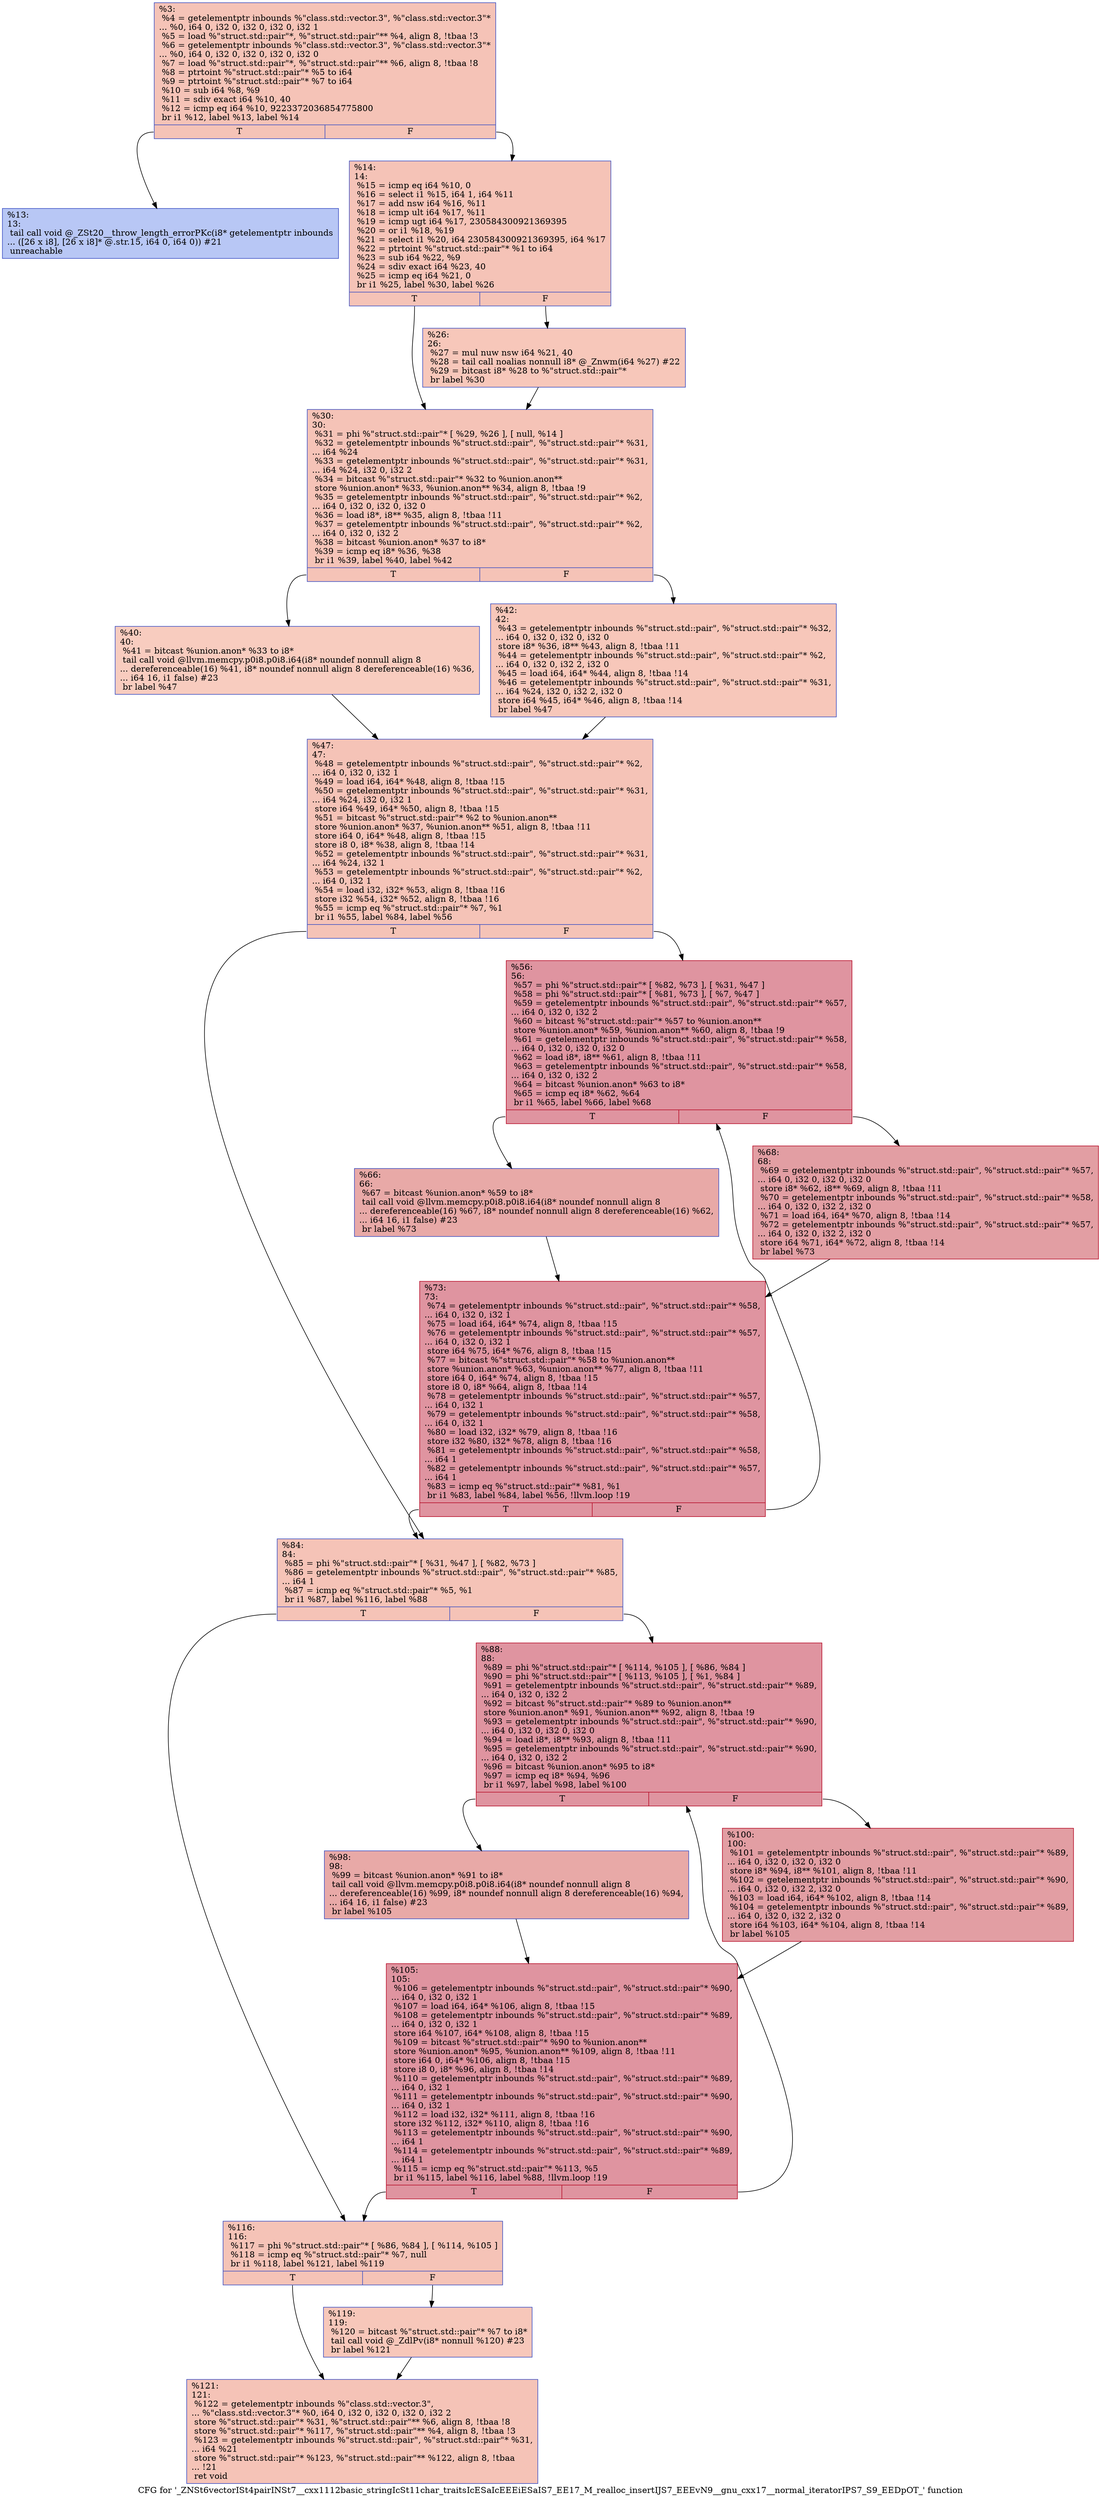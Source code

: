 digraph "CFG for '_ZNSt6vectorISt4pairINSt7__cxx1112basic_stringIcSt11char_traitsIcESaIcEEEiESaIS7_EE17_M_realloc_insertIJS7_EEEvN9__gnu_cxx17__normal_iteratorIPS7_S9_EEDpOT_' function" {
	label="CFG for '_ZNSt6vectorISt4pairINSt7__cxx1112basic_stringIcSt11char_traitsIcESaIcEEEiESaIS7_EE17_M_realloc_insertIJS7_EEEvN9__gnu_cxx17__normal_iteratorIPS7_S9_EEDpOT_' function";

	Node0x56528592a390 [shape=record,color="#3d50c3ff", style=filled, fillcolor="#e8765c70",label="{%3:\l  %4 = getelementptr inbounds %\"class.std::vector.3\", %\"class.std::vector.3\"*\l... %0, i64 0, i32 0, i32 0, i32 0, i32 1\l  %5 = load %\"struct.std::pair\"*, %\"struct.std::pair\"** %4, align 8, !tbaa !3\l  %6 = getelementptr inbounds %\"class.std::vector.3\", %\"class.std::vector.3\"*\l... %0, i64 0, i32 0, i32 0, i32 0, i32 0\l  %7 = load %\"struct.std::pair\"*, %\"struct.std::pair\"** %6, align 8, !tbaa !8\l  %8 = ptrtoint %\"struct.std::pair\"* %5 to i64\l  %9 = ptrtoint %\"struct.std::pair\"* %7 to i64\l  %10 = sub i64 %8, %9\l  %11 = sdiv exact i64 %10, 40\l  %12 = icmp eq i64 %10, 9223372036854775800\l  br i1 %12, label %13, label %14\l|{<s0>T|<s1>F}}"];
	Node0x56528592a390:s0 -> Node0x56528592a500;
	Node0x56528592a390:s1 -> Node0x56528592b1f0;
	Node0x56528592a500 [shape=record,color="#3d50c3ff", style=filled, fillcolor="#5f7fe870",label="{%13:\l13:                                               \l  tail call void @_ZSt20__throw_length_errorPKc(i8* getelementptr inbounds\l... ([26 x i8], [26 x i8]* @.str.15, i64 0, i64 0)) #21\l  unreachable\l}"];
	Node0x56528592b1f0 [shape=record,color="#3d50c3ff", style=filled, fillcolor="#e8765c70",label="{%14:\l14:                                               \l  %15 = icmp eq i64 %10, 0\l  %16 = select i1 %15, i64 1, i64 %11\l  %17 = add nsw i64 %16, %11\l  %18 = icmp ult i64 %17, %11\l  %19 = icmp ugt i64 %17, 230584300921369395\l  %20 = or i1 %18, %19\l  %21 = select i1 %20, i64 230584300921369395, i64 %17\l  %22 = ptrtoint %\"struct.std::pair\"* %1 to i64\l  %23 = sub i64 %22, %9\l  %24 = sdiv exact i64 %23, 40\l  %25 = icmp eq i64 %21, 0\l  br i1 %25, label %30, label %26\l|{<s0>T|<s1>F}}"];
	Node0x56528592b1f0:s0 -> Node0x56528592b810;
	Node0x56528592b1f0:s1 -> Node0x56528592b860;
	Node0x56528592b860 [shape=record,color="#3d50c3ff", style=filled, fillcolor="#ec7f6370",label="{%26:\l26:                                               \l  %27 = mul nuw nsw i64 %21, 40\l  %28 = tail call noalias nonnull i8* @_Znwm(i64 %27) #22\l  %29 = bitcast i8* %28 to %\"struct.std::pair\"*\l  br label %30\l}"];
	Node0x56528592b860 -> Node0x56528592b810;
	Node0x56528592b810 [shape=record,color="#3d50c3ff", style=filled, fillcolor="#e8765c70",label="{%30:\l30:                                               \l  %31 = phi %\"struct.std::pair\"* [ %29, %26 ], [ null, %14 ]\l  %32 = getelementptr inbounds %\"struct.std::pair\", %\"struct.std::pair\"* %31,\l... i64 %24\l  %33 = getelementptr inbounds %\"struct.std::pair\", %\"struct.std::pair\"* %31,\l... i64 %24, i32 0, i32 2\l  %34 = bitcast %\"struct.std::pair\"* %32 to %union.anon**\l  store %union.anon* %33, %union.anon** %34, align 8, !tbaa !9\l  %35 = getelementptr inbounds %\"struct.std::pair\", %\"struct.std::pair\"* %2,\l... i64 0, i32 0, i32 0, i32 0\l  %36 = load i8*, i8** %35, align 8, !tbaa !11\l  %37 = getelementptr inbounds %\"struct.std::pair\", %\"struct.std::pair\"* %2,\l... i64 0, i32 0, i32 2\l  %38 = bitcast %union.anon* %37 to i8*\l  %39 = icmp eq i8* %36, %38\l  br i1 %39, label %40, label %42\l|{<s0>T|<s1>F}}"];
	Node0x56528592b810:s0 -> Node0x56528592c1e0;
	Node0x56528592b810:s1 -> Node0x56528592c230;
	Node0x56528592c1e0 [shape=record,color="#3d50c3ff", style=filled, fillcolor="#f08b6e70",label="{%40:\l40:                                               \l  %41 = bitcast %union.anon* %33 to i8*\l  tail call void @llvm.memcpy.p0i8.p0i8.i64(i8* noundef nonnull align 8\l... dereferenceable(16) %41, i8* noundef nonnull align 8 dereferenceable(16) %36,\l... i64 16, i1 false) #23\l  br label %47\l}"];
	Node0x56528592c1e0 -> Node0x56528592c560;
	Node0x56528592c230 [shape=record,color="#3d50c3ff", style=filled, fillcolor="#ec7f6370",label="{%42:\l42:                                               \l  %43 = getelementptr inbounds %\"struct.std::pair\", %\"struct.std::pair\"* %32,\l... i64 0, i32 0, i32 0, i32 0\l  store i8* %36, i8** %43, align 8, !tbaa !11\l  %44 = getelementptr inbounds %\"struct.std::pair\", %\"struct.std::pair\"* %2,\l... i64 0, i32 0, i32 2, i32 0\l  %45 = load i64, i64* %44, align 8, !tbaa !14\l  %46 = getelementptr inbounds %\"struct.std::pair\", %\"struct.std::pair\"* %31,\l... i64 %24, i32 0, i32 2, i32 0\l  store i64 %45, i64* %46, align 8, !tbaa !14\l  br label %47\l}"];
	Node0x56528592c230 -> Node0x56528592c560;
	Node0x56528592c560 [shape=record,color="#3d50c3ff", style=filled, fillcolor="#e8765c70",label="{%47:\l47:                                               \l  %48 = getelementptr inbounds %\"struct.std::pair\", %\"struct.std::pair\"* %2,\l... i64 0, i32 0, i32 1\l  %49 = load i64, i64* %48, align 8, !tbaa !15\l  %50 = getelementptr inbounds %\"struct.std::pair\", %\"struct.std::pair\"* %31,\l... i64 %24, i32 0, i32 1\l  store i64 %49, i64* %50, align 8, !tbaa !15\l  %51 = bitcast %\"struct.std::pair\"* %2 to %union.anon**\l  store %union.anon* %37, %union.anon** %51, align 8, !tbaa !11\l  store i64 0, i64* %48, align 8, !tbaa !15\l  store i8 0, i8* %38, align 8, !tbaa !14\l  %52 = getelementptr inbounds %\"struct.std::pair\", %\"struct.std::pair\"* %31,\l... i64 %24, i32 1\l  %53 = getelementptr inbounds %\"struct.std::pair\", %\"struct.std::pair\"* %2,\l... i64 0, i32 1\l  %54 = load i32, i32* %53, align 8, !tbaa !16\l  store i32 %54, i32* %52, align 8, !tbaa !16\l  %55 = icmp eq %\"struct.std::pair\"* %7, %1\l  br i1 %55, label %84, label %56\l|{<s0>T|<s1>F}}"];
	Node0x56528592c560:s0 -> Node0x56528592d310;
	Node0x56528592c560:s1 -> Node0x56528592d360;
	Node0x56528592d360 [shape=record,color="#b70d28ff", style=filled, fillcolor="#b70d2870",label="{%56:\l56:                                               \l  %57 = phi %\"struct.std::pair\"* [ %82, %73 ], [ %31, %47 ]\l  %58 = phi %\"struct.std::pair\"* [ %81, %73 ], [ %7, %47 ]\l  %59 = getelementptr inbounds %\"struct.std::pair\", %\"struct.std::pair\"* %57,\l... i64 0, i32 0, i32 2\l  %60 = bitcast %\"struct.std::pair\"* %57 to %union.anon**\l  store %union.anon* %59, %union.anon** %60, align 8, !tbaa !9\l  %61 = getelementptr inbounds %\"struct.std::pair\", %\"struct.std::pair\"* %58,\l... i64 0, i32 0, i32 0, i32 0\l  %62 = load i8*, i8** %61, align 8, !tbaa !11\l  %63 = getelementptr inbounds %\"struct.std::pair\", %\"struct.std::pair\"* %58,\l... i64 0, i32 0, i32 2\l  %64 = bitcast %union.anon* %63 to i8*\l  %65 = icmp eq i8* %62, %64\l  br i1 %65, label %66, label %68\l|{<s0>T|<s1>F}}"];
	Node0x56528592d360:s0 -> Node0x56528592da80;
	Node0x56528592d360:s1 -> Node0x56528592dad0;
	Node0x56528592da80 [shape=record,color="#3d50c3ff", style=filled, fillcolor="#ca3b3770",label="{%66:\l66:                                               \l  %67 = bitcast %union.anon* %59 to i8*\l  tail call void @llvm.memcpy.p0i8.p0i8.i64(i8* noundef nonnull align 8\l... dereferenceable(16) %67, i8* noundef nonnull align 8 dereferenceable(16) %62,\l... i64 16, i1 false) #23\l  br label %73\l}"];
	Node0x56528592da80 -> Node0x56528592d460;
	Node0x56528592dad0 [shape=record,color="#b70d28ff", style=filled, fillcolor="#be242e70",label="{%68:\l68:                                               \l  %69 = getelementptr inbounds %\"struct.std::pair\", %\"struct.std::pair\"* %57,\l... i64 0, i32 0, i32 0, i32 0\l  store i8* %62, i8** %69, align 8, !tbaa !11\l  %70 = getelementptr inbounds %\"struct.std::pair\", %\"struct.std::pair\"* %58,\l... i64 0, i32 0, i32 2, i32 0\l  %71 = load i64, i64* %70, align 8, !tbaa !14\l  %72 = getelementptr inbounds %\"struct.std::pair\", %\"struct.std::pair\"* %57,\l... i64 0, i32 0, i32 2, i32 0\l  store i64 %71, i64* %72, align 8, !tbaa !14\l  br label %73\l}"];
	Node0x56528592dad0 -> Node0x56528592d460;
	Node0x56528592d460 [shape=record,color="#b70d28ff", style=filled, fillcolor="#b70d2870",label="{%73:\l73:                                               \l  %74 = getelementptr inbounds %\"struct.std::pair\", %\"struct.std::pair\"* %58,\l... i64 0, i32 0, i32 1\l  %75 = load i64, i64* %74, align 8, !tbaa !15\l  %76 = getelementptr inbounds %\"struct.std::pair\", %\"struct.std::pair\"* %57,\l... i64 0, i32 0, i32 1\l  store i64 %75, i64* %76, align 8, !tbaa !15\l  %77 = bitcast %\"struct.std::pair\"* %58 to %union.anon**\l  store %union.anon* %63, %union.anon** %77, align 8, !tbaa !11\l  store i64 0, i64* %74, align 8, !tbaa !15\l  store i8 0, i8* %64, align 8, !tbaa !14\l  %78 = getelementptr inbounds %\"struct.std::pair\", %\"struct.std::pair\"* %57,\l... i64 0, i32 1\l  %79 = getelementptr inbounds %\"struct.std::pair\", %\"struct.std::pair\"* %58,\l... i64 0, i32 1\l  %80 = load i32, i32* %79, align 8, !tbaa !16\l  store i32 %80, i32* %78, align 8, !tbaa !16\l  %81 = getelementptr inbounds %\"struct.std::pair\", %\"struct.std::pair\"* %58,\l... i64 1\l  %82 = getelementptr inbounds %\"struct.std::pair\", %\"struct.std::pair\"* %57,\l... i64 1\l  %83 = icmp eq %\"struct.std::pair\"* %81, %1\l  br i1 %83, label %84, label %56, !llvm.loop !19\l|{<s0>T|<s1>F}}"];
	Node0x56528592d460:s0 -> Node0x56528592d310;
	Node0x56528592d460:s1 -> Node0x56528592d360;
	Node0x56528592d310 [shape=record,color="#3d50c3ff", style=filled, fillcolor="#e8765c70",label="{%84:\l84:                                               \l  %85 = phi %\"struct.std::pair\"* [ %31, %47 ], [ %82, %73 ]\l  %86 = getelementptr inbounds %\"struct.std::pair\", %\"struct.std::pair\"* %85,\l... i64 1\l  %87 = icmp eq %\"struct.std::pair\"* %5, %1\l  br i1 %87, label %116, label %88\l|{<s0>T|<s1>F}}"];
	Node0x56528592d310:s0 -> Node0x56528592ef60;
	Node0x56528592d310:s1 -> Node0x56528592efb0;
	Node0x56528592efb0 [shape=record,color="#b70d28ff", style=filled, fillcolor="#b70d2870",label="{%88:\l88:                                               \l  %89 = phi %\"struct.std::pair\"* [ %114, %105 ], [ %86, %84 ]\l  %90 = phi %\"struct.std::pair\"* [ %113, %105 ], [ %1, %84 ]\l  %91 = getelementptr inbounds %\"struct.std::pair\", %\"struct.std::pair\"* %89,\l... i64 0, i32 0, i32 2\l  %92 = bitcast %\"struct.std::pair\"* %89 to %union.anon**\l  store %union.anon* %91, %union.anon** %92, align 8, !tbaa !9\l  %93 = getelementptr inbounds %\"struct.std::pair\", %\"struct.std::pair\"* %90,\l... i64 0, i32 0, i32 0, i32 0\l  %94 = load i8*, i8** %93, align 8, !tbaa !11\l  %95 = getelementptr inbounds %\"struct.std::pair\", %\"struct.std::pair\"* %90,\l... i64 0, i32 0, i32 2\l  %96 = bitcast %union.anon* %95 to i8*\l  %97 = icmp eq i8* %94, %96\l  br i1 %97, label %98, label %100\l|{<s0>T|<s1>F}}"];
	Node0x56528592efb0:s0 -> Node0x56528592f790;
	Node0x56528592efb0:s1 -> Node0x56528592f7e0;
	Node0x56528592f790 [shape=record,color="#3d50c3ff", style=filled, fillcolor="#ca3b3770",label="{%98:\l98:                                               \l  %99 = bitcast %union.anon* %91 to i8*\l  tail call void @llvm.memcpy.p0i8.p0i8.i64(i8* noundef nonnull align 8\l... dereferenceable(16) %99, i8* noundef nonnull align 8 dereferenceable(16) %94,\l... i64 16, i1 false) #23\l  br label %105\l}"];
	Node0x56528592f790 -> Node0x56528592f0b0;
	Node0x56528592f7e0 [shape=record,color="#b70d28ff", style=filled, fillcolor="#be242e70",label="{%100:\l100:                                              \l  %101 = getelementptr inbounds %\"struct.std::pair\", %\"struct.std::pair\"* %89,\l... i64 0, i32 0, i32 0, i32 0\l  store i8* %94, i8** %101, align 8, !tbaa !11\l  %102 = getelementptr inbounds %\"struct.std::pair\", %\"struct.std::pair\"* %90,\l... i64 0, i32 0, i32 2, i32 0\l  %103 = load i64, i64* %102, align 8, !tbaa !14\l  %104 = getelementptr inbounds %\"struct.std::pair\", %\"struct.std::pair\"* %89,\l... i64 0, i32 0, i32 2, i32 0\l  store i64 %103, i64* %104, align 8, !tbaa !14\l  br label %105\l}"];
	Node0x56528592f7e0 -> Node0x56528592f0b0;
	Node0x56528592f0b0 [shape=record,color="#b70d28ff", style=filled, fillcolor="#b70d2870",label="{%105:\l105:                                              \l  %106 = getelementptr inbounds %\"struct.std::pair\", %\"struct.std::pair\"* %90,\l... i64 0, i32 0, i32 1\l  %107 = load i64, i64* %106, align 8, !tbaa !15\l  %108 = getelementptr inbounds %\"struct.std::pair\", %\"struct.std::pair\"* %89,\l... i64 0, i32 0, i32 1\l  store i64 %107, i64* %108, align 8, !tbaa !15\l  %109 = bitcast %\"struct.std::pair\"* %90 to %union.anon**\l  store %union.anon* %95, %union.anon** %109, align 8, !tbaa !11\l  store i64 0, i64* %106, align 8, !tbaa !15\l  store i8 0, i8* %96, align 8, !tbaa !14\l  %110 = getelementptr inbounds %\"struct.std::pair\", %\"struct.std::pair\"* %89,\l... i64 0, i32 1\l  %111 = getelementptr inbounds %\"struct.std::pair\", %\"struct.std::pair\"* %90,\l... i64 0, i32 1\l  %112 = load i32, i32* %111, align 8, !tbaa !16\l  store i32 %112, i32* %110, align 8, !tbaa !16\l  %113 = getelementptr inbounds %\"struct.std::pair\", %\"struct.std::pair\"* %90,\l... i64 1\l  %114 = getelementptr inbounds %\"struct.std::pair\", %\"struct.std::pair\"* %89,\l... i64 1\l  %115 = icmp eq %\"struct.std::pair\"* %113, %5\l  br i1 %115, label %116, label %88, !llvm.loop !19\l|{<s0>T|<s1>F}}"];
	Node0x56528592f0b0:s0 -> Node0x56528592ef60;
	Node0x56528592f0b0:s1 -> Node0x56528592efb0;
	Node0x56528592ef60 [shape=record,color="#3d50c3ff", style=filled, fillcolor="#e8765c70",label="{%116:\l116:                                              \l  %117 = phi %\"struct.std::pair\"* [ %86, %84 ], [ %114, %105 ]\l  %118 = icmp eq %\"struct.std::pair\"* %7, null\l  br i1 %118, label %121, label %119\l|{<s0>T|<s1>F}}"];
	Node0x56528592ef60:s0 -> Node0x5652859317f0;
	Node0x56528592ef60:s1 -> Node0x565285931840;
	Node0x565285931840 [shape=record,color="#3d50c3ff", style=filled, fillcolor="#ec7f6370",label="{%119:\l119:                                              \l  %120 = bitcast %\"struct.std::pair\"* %7 to i8*\l  tail call void @_ZdlPv(i8* nonnull %120) #23\l  br label %121\l}"];
	Node0x565285931840 -> Node0x5652859317f0;
	Node0x5652859317f0 [shape=record,color="#3d50c3ff", style=filled, fillcolor="#e8765c70",label="{%121:\l121:                                              \l  %122 = getelementptr inbounds %\"class.std::vector.3\",\l... %\"class.std::vector.3\"* %0, i64 0, i32 0, i32 0, i32 0, i32 2\l  store %\"struct.std::pair\"* %31, %\"struct.std::pair\"** %6, align 8, !tbaa !8\l  store %\"struct.std::pair\"* %117, %\"struct.std::pair\"** %4, align 8, !tbaa !3\l  %123 = getelementptr inbounds %\"struct.std::pair\", %\"struct.std::pair\"* %31,\l... i64 %21\l  store %\"struct.std::pair\"* %123, %\"struct.std::pair\"** %122, align 8, !tbaa\l... !21\l  ret void\l}"];
}
